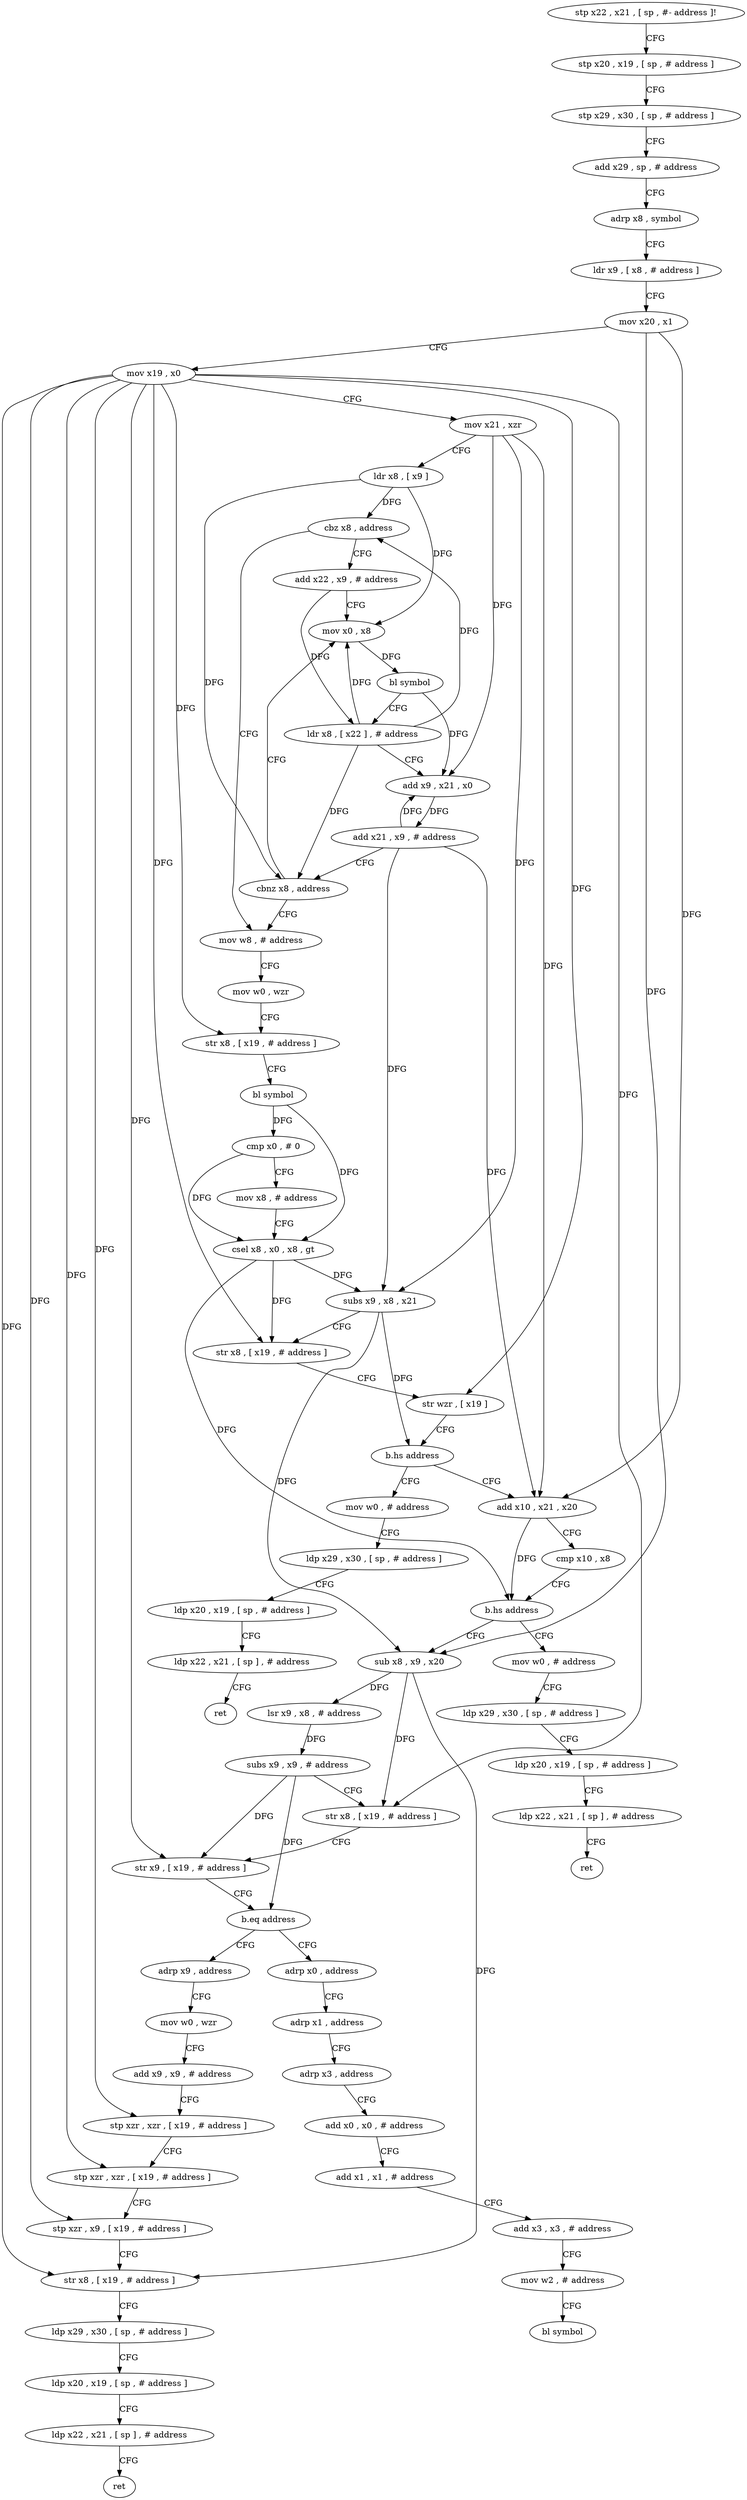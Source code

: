 digraph "func" {
"4262812" [label = "stp x22 , x21 , [ sp , #- address ]!" ]
"4262816" [label = "stp x20 , x19 , [ sp , # address ]" ]
"4262820" [label = "stp x29 , x30 , [ sp , # address ]" ]
"4262824" [label = "add x29 , sp , # address" ]
"4262828" [label = "adrp x8 , symbol" ]
"4262832" [label = "ldr x9 , [ x8 , # address ]" ]
"4262836" [label = "mov x20 , x1" ]
"4262840" [label = "mov x19 , x0" ]
"4262844" [label = "mov x21 , xzr" ]
"4262848" [label = "ldr x8 , [ x9 ]" ]
"4262852" [label = "cbz x8 , address" ]
"4262884" [label = "mov w8 , # address" ]
"4262856" [label = "add x22 , x9 , # address" ]
"4262888" [label = "mov w0 , wzr" ]
"4262892" [label = "str x8 , [ x19 , # address ]" ]
"4262896" [label = "bl symbol" ]
"4262900" [label = "cmp x0 , # 0" ]
"4262904" [label = "mov x8 , # address" ]
"4262908" [label = "csel x8 , x0 , x8 , gt" ]
"4262912" [label = "subs x9 , x8 , x21" ]
"4262916" [label = "str x8 , [ x19 , # address ]" ]
"4262920" [label = "str wzr , [ x19 ]" ]
"4262924" [label = "b.hs address" ]
"4262948" [label = "add x10 , x21 , x20" ]
"4262928" [label = "mov w0 , # address" ]
"4262860" [label = "mov x0 , x8" ]
"4262952" [label = "cmp x10 , x8" ]
"4262956" [label = "b.hs address" ]
"4263028" [label = "mov w0 , # address" ]
"4262960" [label = "sub x8 , x9 , x20" ]
"4262932" [label = "ldp x29 , x30 , [ sp , # address ]" ]
"4262936" [label = "ldp x20 , x19 , [ sp , # address ]" ]
"4262940" [label = "ldp x22 , x21 , [ sp ] , # address" ]
"4262944" [label = "ret" ]
"4262864" [label = "bl symbol" ]
"4262868" [label = "ldr x8 , [ x22 ] , # address" ]
"4262872" [label = "add x9 , x21 , x0" ]
"4262876" [label = "add x21 , x9 , # address" ]
"4262880" [label = "cbnz x8 , address" ]
"4263032" [label = "ldp x29 , x30 , [ sp , # address ]" ]
"4263036" [label = "ldp x20 , x19 , [ sp , # address ]" ]
"4263040" [label = "ldp x22 , x21 , [ sp ] , # address" ]
"4263044" [label = "ret" ]
"4262964" [label = "lsr x9 , x8 , # address" ]
"4262968" [label = "subs x9 , x9 , # address" ]
"4262972" [label = "str x8 , [ x19 , # address ]" ]
"4262976" [label = "str x9 , [ x19 , # address ]" ]
"4262980" [label = "b.eq address" ]
"4263048" [label = "adrp x0 , address" ]
"4262984" [label = "adrp x9 , address" ]
"4263052" [label = "adrp x1 , address" ]
"4263056" [label = "adrp x3 , address" ]
"4263060" [label = "add x0 , x0 , # address" ]
"4263064" [label = "add x1 , x1 , # address" ]
"4263068" [label = "add x3 , x3 , # address" ]
"4263072" [label = "mov w2 , # address" ]
"4263076" [label = "bl symbol" ]
"4262988" [label = "mov w0 , wzr" ]
"4262992" [label = "add x9 , x9 , # address" ]
"4262996" [label = "stp xzr , xzr , [ x19 , # address ]" ]
"4263000" [label = "stp xzr , xzr , [ x19 , # address ]" ]
"4263004" [label = "stp xzr , x9 , [ x19 , # address ]" ]
"4263008" [label = "str x8 , [ x19 , # address ]" ]
"4263012" [label = "ldp x29 , x30 , [ sp , # address ]" ]
"4263016" [label = "ldp x20 , x19 , [ sp , # address ]" ]
"4263020" [label = "ldp x22 , x21 , [ sp ] , # address" ]
"4263024" [label = "ret" ]
"4262812" -> "4262816" [ label = "CFG" ]
"4262816" -> "4262820" [ label = "CFG" ]
"4262820" -> "4262824" [ label = "CFG" ]
"4262824" -> "4262828" [ label = "CFG" ]
"4262828" -> "4262832" [ label = "CFG" ]
"4262832" -> "4262836" [ label = "CFG" ]
"4262836" -> "4262840" [ label = "CFG" ]
"4262836" -> "4262948" [ label = "DFG" ]
"4262836" -> "4262960" [ label = "DFG" ]
"4262840" -> "4262844" [ label = "CFG" ]
"4262840" -> "4262892" [ label = "DFG" ]
"4262840" -> "4262916" [ label = "DFG" ]
"4262840" -> "4262920" [ label = "DFG" ]
"4262840" -> "4262972" [ label = "DFG" ]
"4262840" -> "4262976" [ label = "DFG" ]
"4262840" -> "4262996" [ label = "DFG" ]
"4262840" -> "4263000" [ label = "DFG" ]
"4262840" -> "4263004" [ label = "DFG" ]
"4262840" -> "4263008" [ label = "DFG" ]
"4262844" -> "4262848" [ label = "CFG" ]
"4262844" -> "4262872" [ label = "DFG" ]
"4262844" -> "4262912" [ label = "DFG" ]
"4262844" -> "4262948" [ label = "DFG" ]
"4262848" -> "4262852" [ label = "DFG" ]
"4262848" -> "4262860" [ label = "DFG" ]
"4262848" -> "4262880" [ label = "DFG" ]
"4262852" -> "4262884" [ label = "CFG" ]
"4262852" -> "4262856" [ label = "CFG" ]
"4262884" -> "4262888" [ label = "CFG" ]
"4262856" -> "4262860" [ label = "CFG" ]
"4262856" -> "4262868" [ label = "DFG" ]
"4262888" -> "4262892" [ label = "CFG" ]
"4262892" -> "4262896" [ label = "CFG" ]
"4262896" -> "4262900" [ label = "DFG" ]
"4262896" -> "4262908" [ label = "DFG" ]
"4262900" -> "4262904" [ label = "CFG" ]
"4262900" -> "4262908" [ label = "DFG" ]
"4262904" -> "4262908" [ label = "CFG" ]
"4262908" -> "4262912" [ label = "DFG" ]
"4262908" -> "4262916" [ label = "DFG" ]
"4262908" -> "4262956" [ label = "DFG" ]
"4262912" -> "4262916" [ label = "CFG" ]
"4262912" -> "4262960" [ label = "DFG" ]
"4262912" -> "4262924" [ label = "DFG" ]
"4262916" -> "4262920" [ label = "CFG" ]
"4262920" -> "4262924" [ label = "CFG" ]
"4262924" -> "4262948" [ label = "CFG" ]
"4262924" -> "4262928" [ label = "CFG" ]
"4262948" -> "4262952" [ label = "CFG" ]
"4262948" -> "4262956" [ label = "DFG" ]
"4262928" -> "4262932" [ label = "CFG" ]
"4262860" -> "4262864" [ label = "DFG" ]
"4262952" -> "4262956" [ label = "CFG" ]
"4262956" -> "4263028" [ label = "CFG" ]
"4262956" -> "4262960" [ label = "CFG" ]
"4263028" -> "4263032" [ label = "CFG" ]
"4262960" -> "4262964" [ label = "DFG" ]
"4262960" -> "4262972" [ label = "DFG" ]
"4262960" -> "4263008" [ label = "DFG" ]
"4262932" -> "4262936" [ label = "CFG" ]
"4262936" -> "4262940" [ label = "CFG" ]
"4262940" -> "4262944" [ label = "CFG" ]
"4262864" -> "4262868" [ label = "CFG" ]
"4262864" -> "4262872" [ label = "DFG" ]
"4262868" -> "4262872" [ label = "CFG" ]
"4262868" -> "4262852" [ label = "DFG" ]
"4262868" -> "4262860" [ label = "DFG" ]
"4262868" -> "4262880" [ label = "DFG" ]
"4262872" -> "4262876" [ label = "DFG" ]
"4262876" -> "4262880" [ label = "CFG" ]
"4262876" -> "4262872" [ label = "DFG" ]
"4262876" -> "4262912" [ label = "DFG" ]
"4262876" -> "4262948" [ label = "DFG" ]
"4262880" -> "4262860" [ label = "CFG" ]
"4262880" -> "4262884" [ label = "CFG" ]
"4263032" -> "4263036" [ label = "CFG" ]
"4263036" -> "4263040" [ label = "CFG" ]
"4263040" -> "4263044" [ label = "CFG" ]
"4262964" -> "4262968" [ label = "DFG" ]
"4262968" -> "4262972" [ label = "CFG" ]
"4262968" -> "4262976" [ label = "DFG" ]
"4262968" -> "4262980" [ label = "DFG" ]
"4262972" -> "4262976" [ label = "CFG" ]
"4262976" -> "4262980" [ label = "CFG" ]
"4262980" -> "4263048" [ label = "CFG" ]
"4262980" -> "4262984" [ label = "CFG" ]
"4263048" -> "4263052" [ label = "CFG" ]
"4262984" -> "4262988" [ label = "CFG" ]
"4263052" -> "4263056" [ label = "CFG" ]
"4263056" -> "4263060" [ label = "CFG" ]
"4263060" -> "4263064" [ label = "CFG" ]
"4263064" -> "4263068" [ label = "CFG" ]
"4263068" -> "4263072" [ label = "CFG" ]
"4263072" -> "4263076" [ label = "CFG" ]
"4262988" -> "4262992" [ label = "CFG" ]
"4262992" -> "4262996" [ label = "CFG" ]
"4262996" -> "4263000" [ label = "CFG" ]
"4263000" -> "4263004" [ label = "CFG" ]
"4263004" -> "4263008" [ label = "CFG" ]
"4263008" -> "4263012" [ label = "CFG" ]
"4263012" -> "4263016" [ label = "CFG" ]
"4263016" -> "4263020" [ label = "CFG" ]
"4263020" -> "4263024" [ label = "CFG" ]
}
